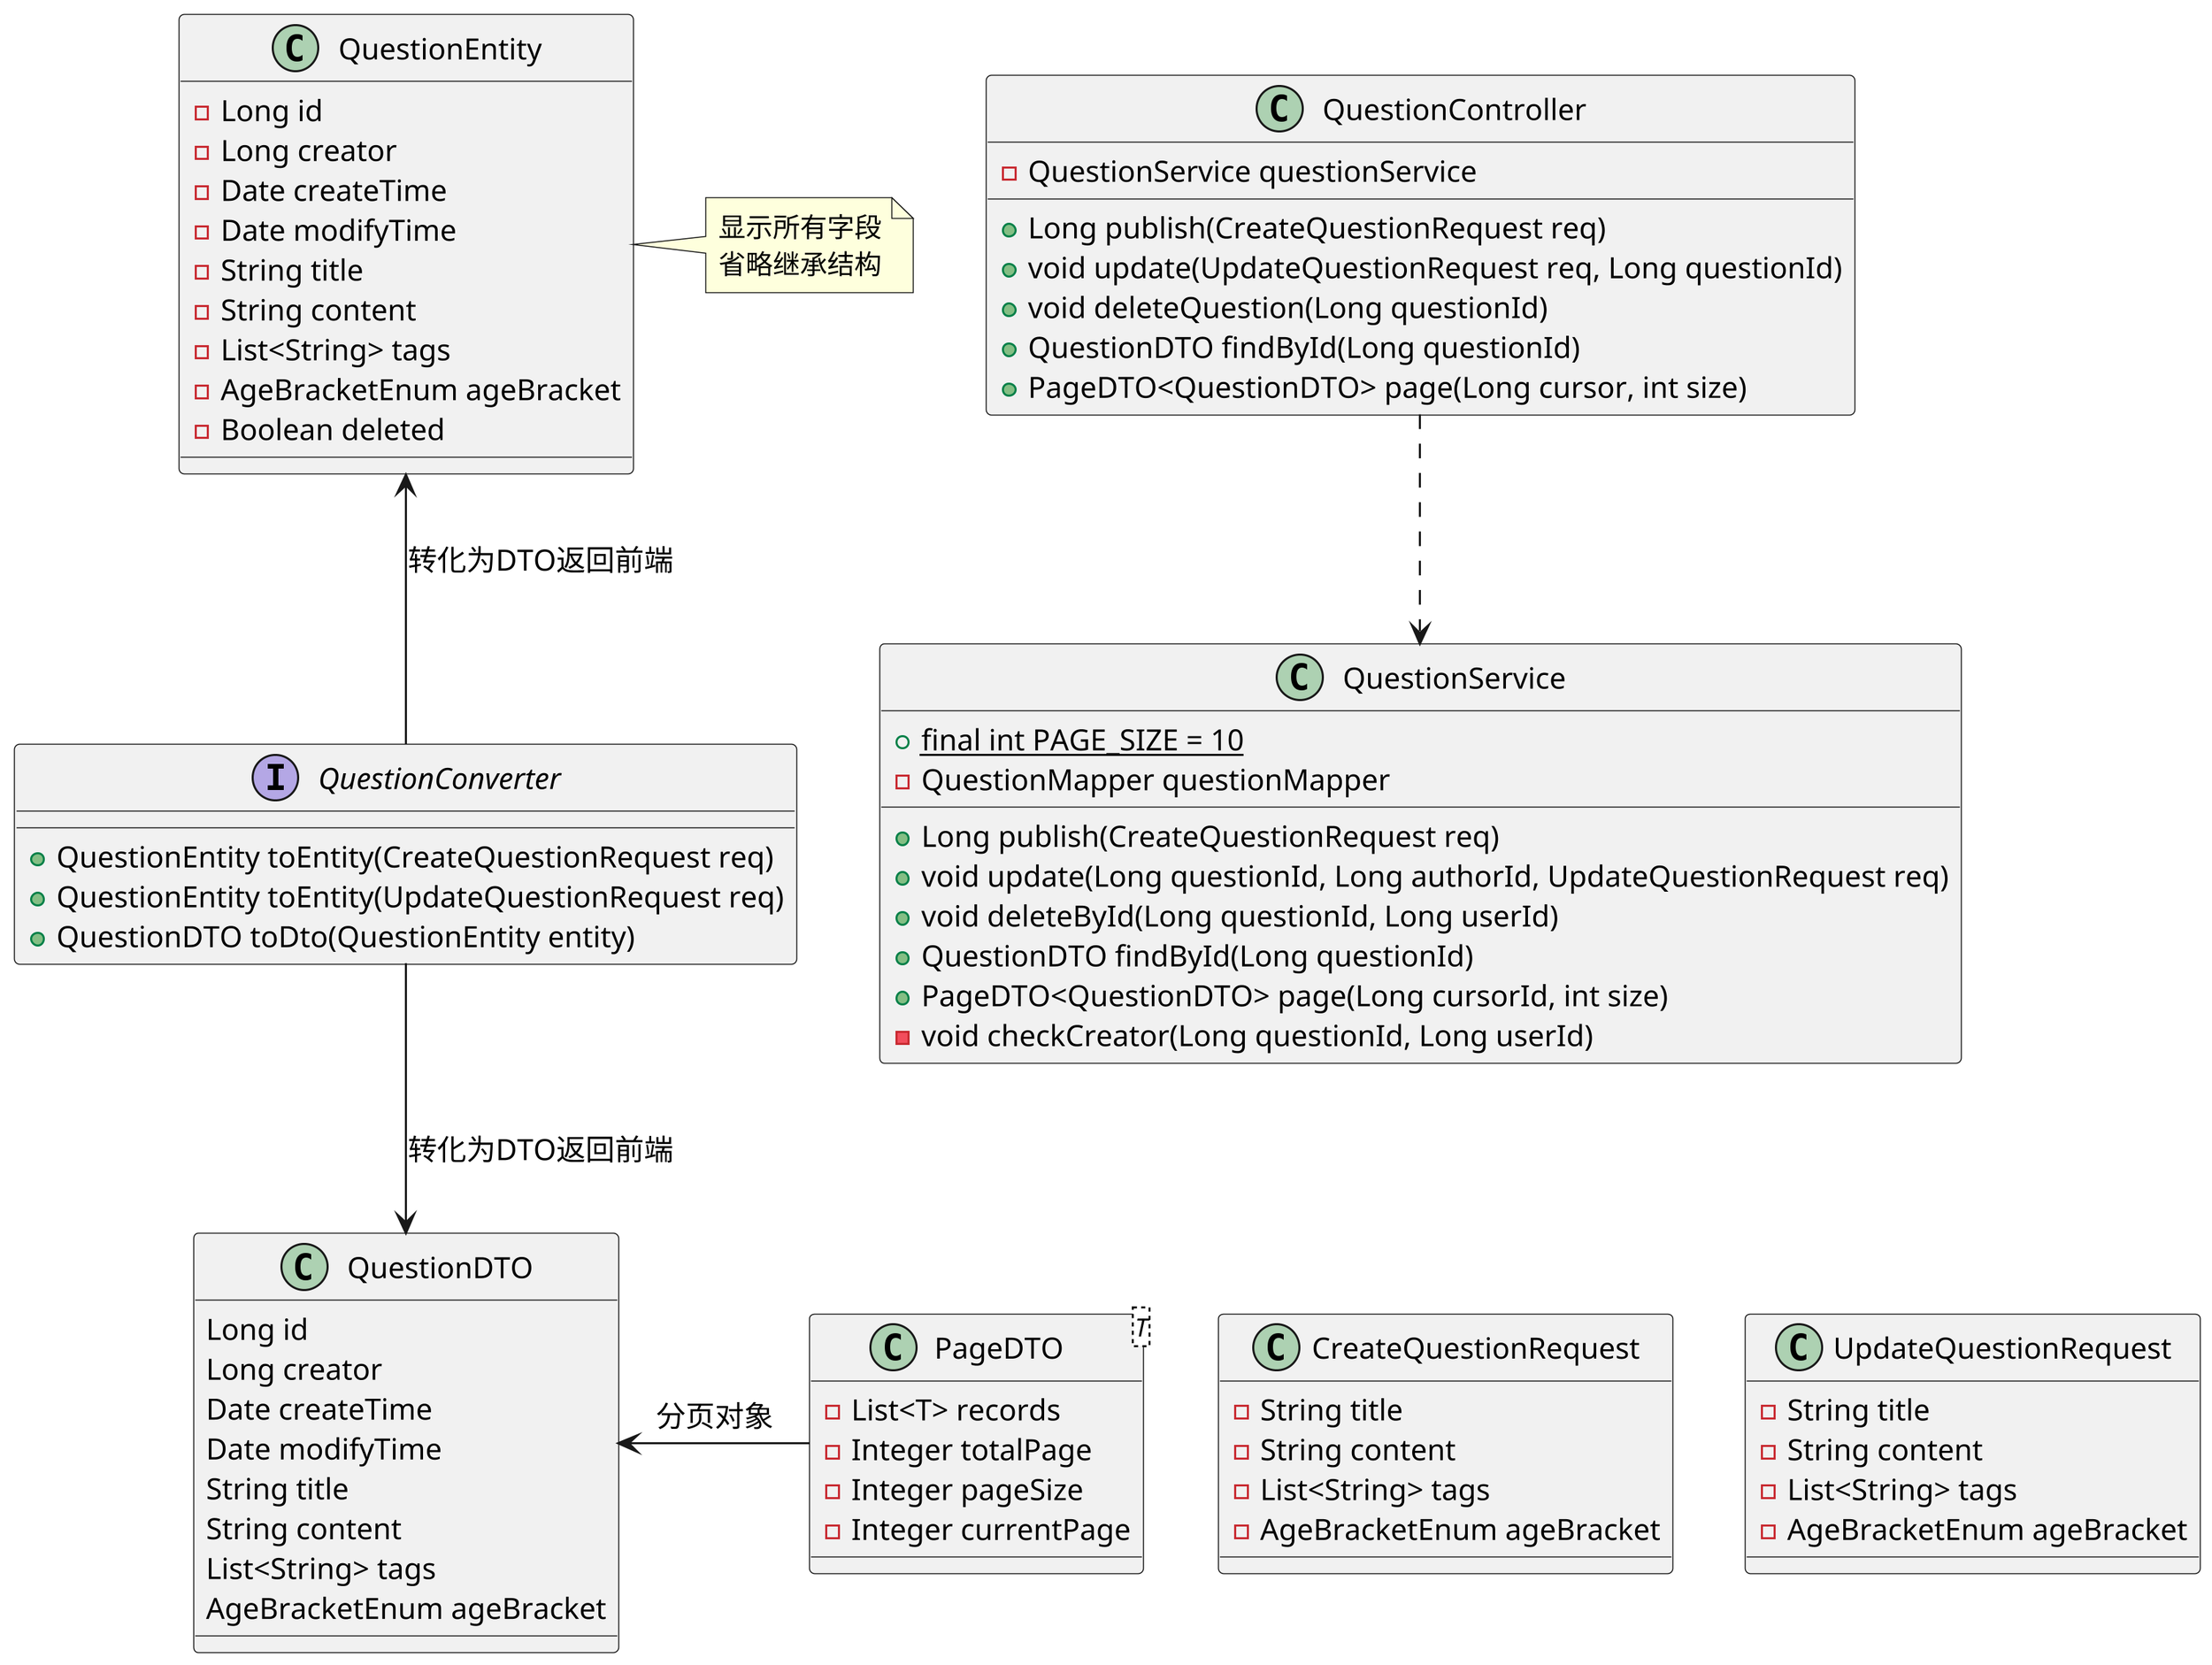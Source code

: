 @startuml
'https://plantuml.com/class-diagram

skinparam shadowing false
skinparam defaultFontName xfonts-wqy
skinparam defaultFontName console
skinparam dpi 300
skinparam activity  {
    DiamondFontSize 14
    ArrowFontSize 14
    FontSize 14
}

class QuestionController {
    - QuestionService questionService
    + Long publish(CreateQuestionRequest req)
    + void update(UpdateQuestionRequest req, Long questionId)
    + void deleteQuestion(Long questionId)
    + QuestionDTO findById(Long questionId)
    + PageDTO<QuestionDTO> page(Long cursor, int size)
}

class QuestionService {
    + {static} final int PAGE_SIZE = 10
    - QuestionMapper questionMapper
    + Long publish(CreateQuestionRequest req)
    + void update(Long questionId, Long authorId, UpdateQuestionRequest req)
    + void deleteById(Long questionId, Long userId)
    + QuestionDTO findById(Long questionId)
    + PageDTO<QuestionDTO> page(Long cursorId, int size)
    - void checkCreator(Long questionId, Long userId)
}

QuestionController ..> QuestionService

class PageDTO<T> {
    - List<T> records
    - Integer totalPage
    - Integer pageSize
    - Integer currentPage
}
 class QuestionDTO {
    Long id
    Long creator
    Date createTime
    Date modifyTime
    String title
    String content
    List<String> tags
    AgeBracketEnum ageBracket
}
class QuestionEntity {
    - Long id
    - Long creator
    - Date createTime
    - Date modifyTime
    - String title
    - String content
    - List<String> tags
    - AgeBracketEnum ageBracket
    - Boolean deleted
}
note right: 显示所有字段\n省略继承结构
interface QuestionConverter {
    + QuestionEntity toEntity(CreateQuestionRequest req)
    + QuestionEntity toEntity(UpdateQuestionRequest req)
    + QuestionDTO toDto(QuestionEntity entity)
}

QuestionEntity <-- QuestionConverter : 转化为DTO返回前端
QuestionConverter --> QuestionDTO: 转化为DTO返回前端
QuestionDTO <- PageDTO : 分页对象

class CreateQuestionRequest {
    - String title
    - String content
    - List<String> tags
    - AgeBracketEnum ageBracket
}
class UpdateQuestionRequest {
    - String title
    - String content
    - List<String> tags
    - AgeBracketEnum ageBracket
}

PageDTO -[hidden]> CreateQuestionRequest
CreateQuestionRequest -[hidden]> UpdateQuestionRequest

@enduml